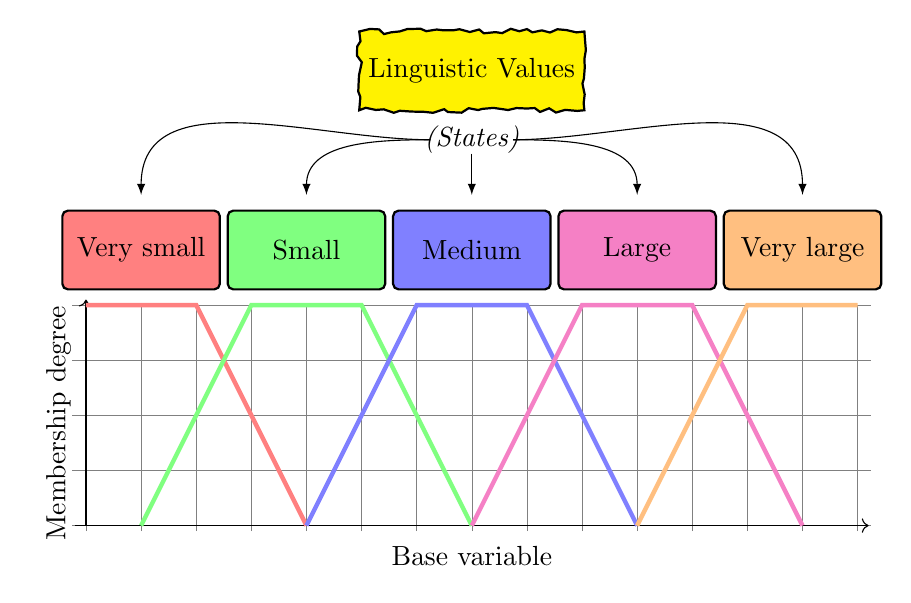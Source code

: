 \usetikzlibrary{decorations.pathmorphing}
\begin{tikzpicture}[scale=.7]      
\node [draw,fill=yellow,thick, minimum height=1cm, minimum width=2cm,
      decorate, decoration={random steps,segment length=3pt,amplitude=1pt}] at (7, 3.25)
      {Linguistic Values};

\node at (7,2) {{\it(States)}};

\draw[-latex,in=90, out=180] (6.25,2) to (1,1);
\draw[-latex,in=90, out=180] (6.25,2) to (4,1);

\draw[-latex,in=90, out=270] (7,1.75) to (7,1);

\draw[-latex,in=90, out=0] (7.75,2) to (10,1);
\draw[-latex,in=90, out=0] (7.75,2) to (13,1);
     
\node [fill=red!50,draw,thick, minimum height=1cm, minimum width=2cm,
      rounded corners=2pt] at (1, 0) {Very small};

\node [fill=green!50,draw,thick, minimum height=1cm, minimum width=2cm,
      rounded corners=2pt] at (4, 0) {Small};
      
\node [fill=blue!50,draw,thick, minimum height=1cm, minimum width=2cm,
      rounded corners=2pt] at (7, 0) {Medium};
      
\node [fill=magenta!50,draw,thick, minimum height=1cm, minimum width=2cm,
      rounded corners=2pt] at (10, 0) {Large};

\node [fill=orange!50,draw,thick, minimum height=1cm, minimum width=2cm,
      rounded corners=2pt] at (13, 0) {Very large};
      

\draw[very thin,color=gray] (-0.25, -5.1) grid (14.25, -1);
\draw[->] (-0.2,-5) -- (14.2,-5); \node[below] at (7, -5.2) {Base variable};
\draw[->] (0, -5) -- (0,-.9); \node[right,rotate=90] at (-0.5, -5.45) {Membership degree};

\draw[red!50,ultra thick](0,-1)--(2,-1)--(4,-5);
\draw[green!50,ultra thick](1,-5)--(3,-1)--(5,-1)--(7,-5);
\draw[blue!50,ultra thick](4,-5)--(6,-1)--(8,-1)--(10,-5);
\draw[magenta!50,ultra thick](7,-5)--(9,-1)--(11,-1)--(13,-5);
\draw[orange!50,ultra thick](10,-5)--(12,-1)--(14,-1);

\end{tikzpicture}
    